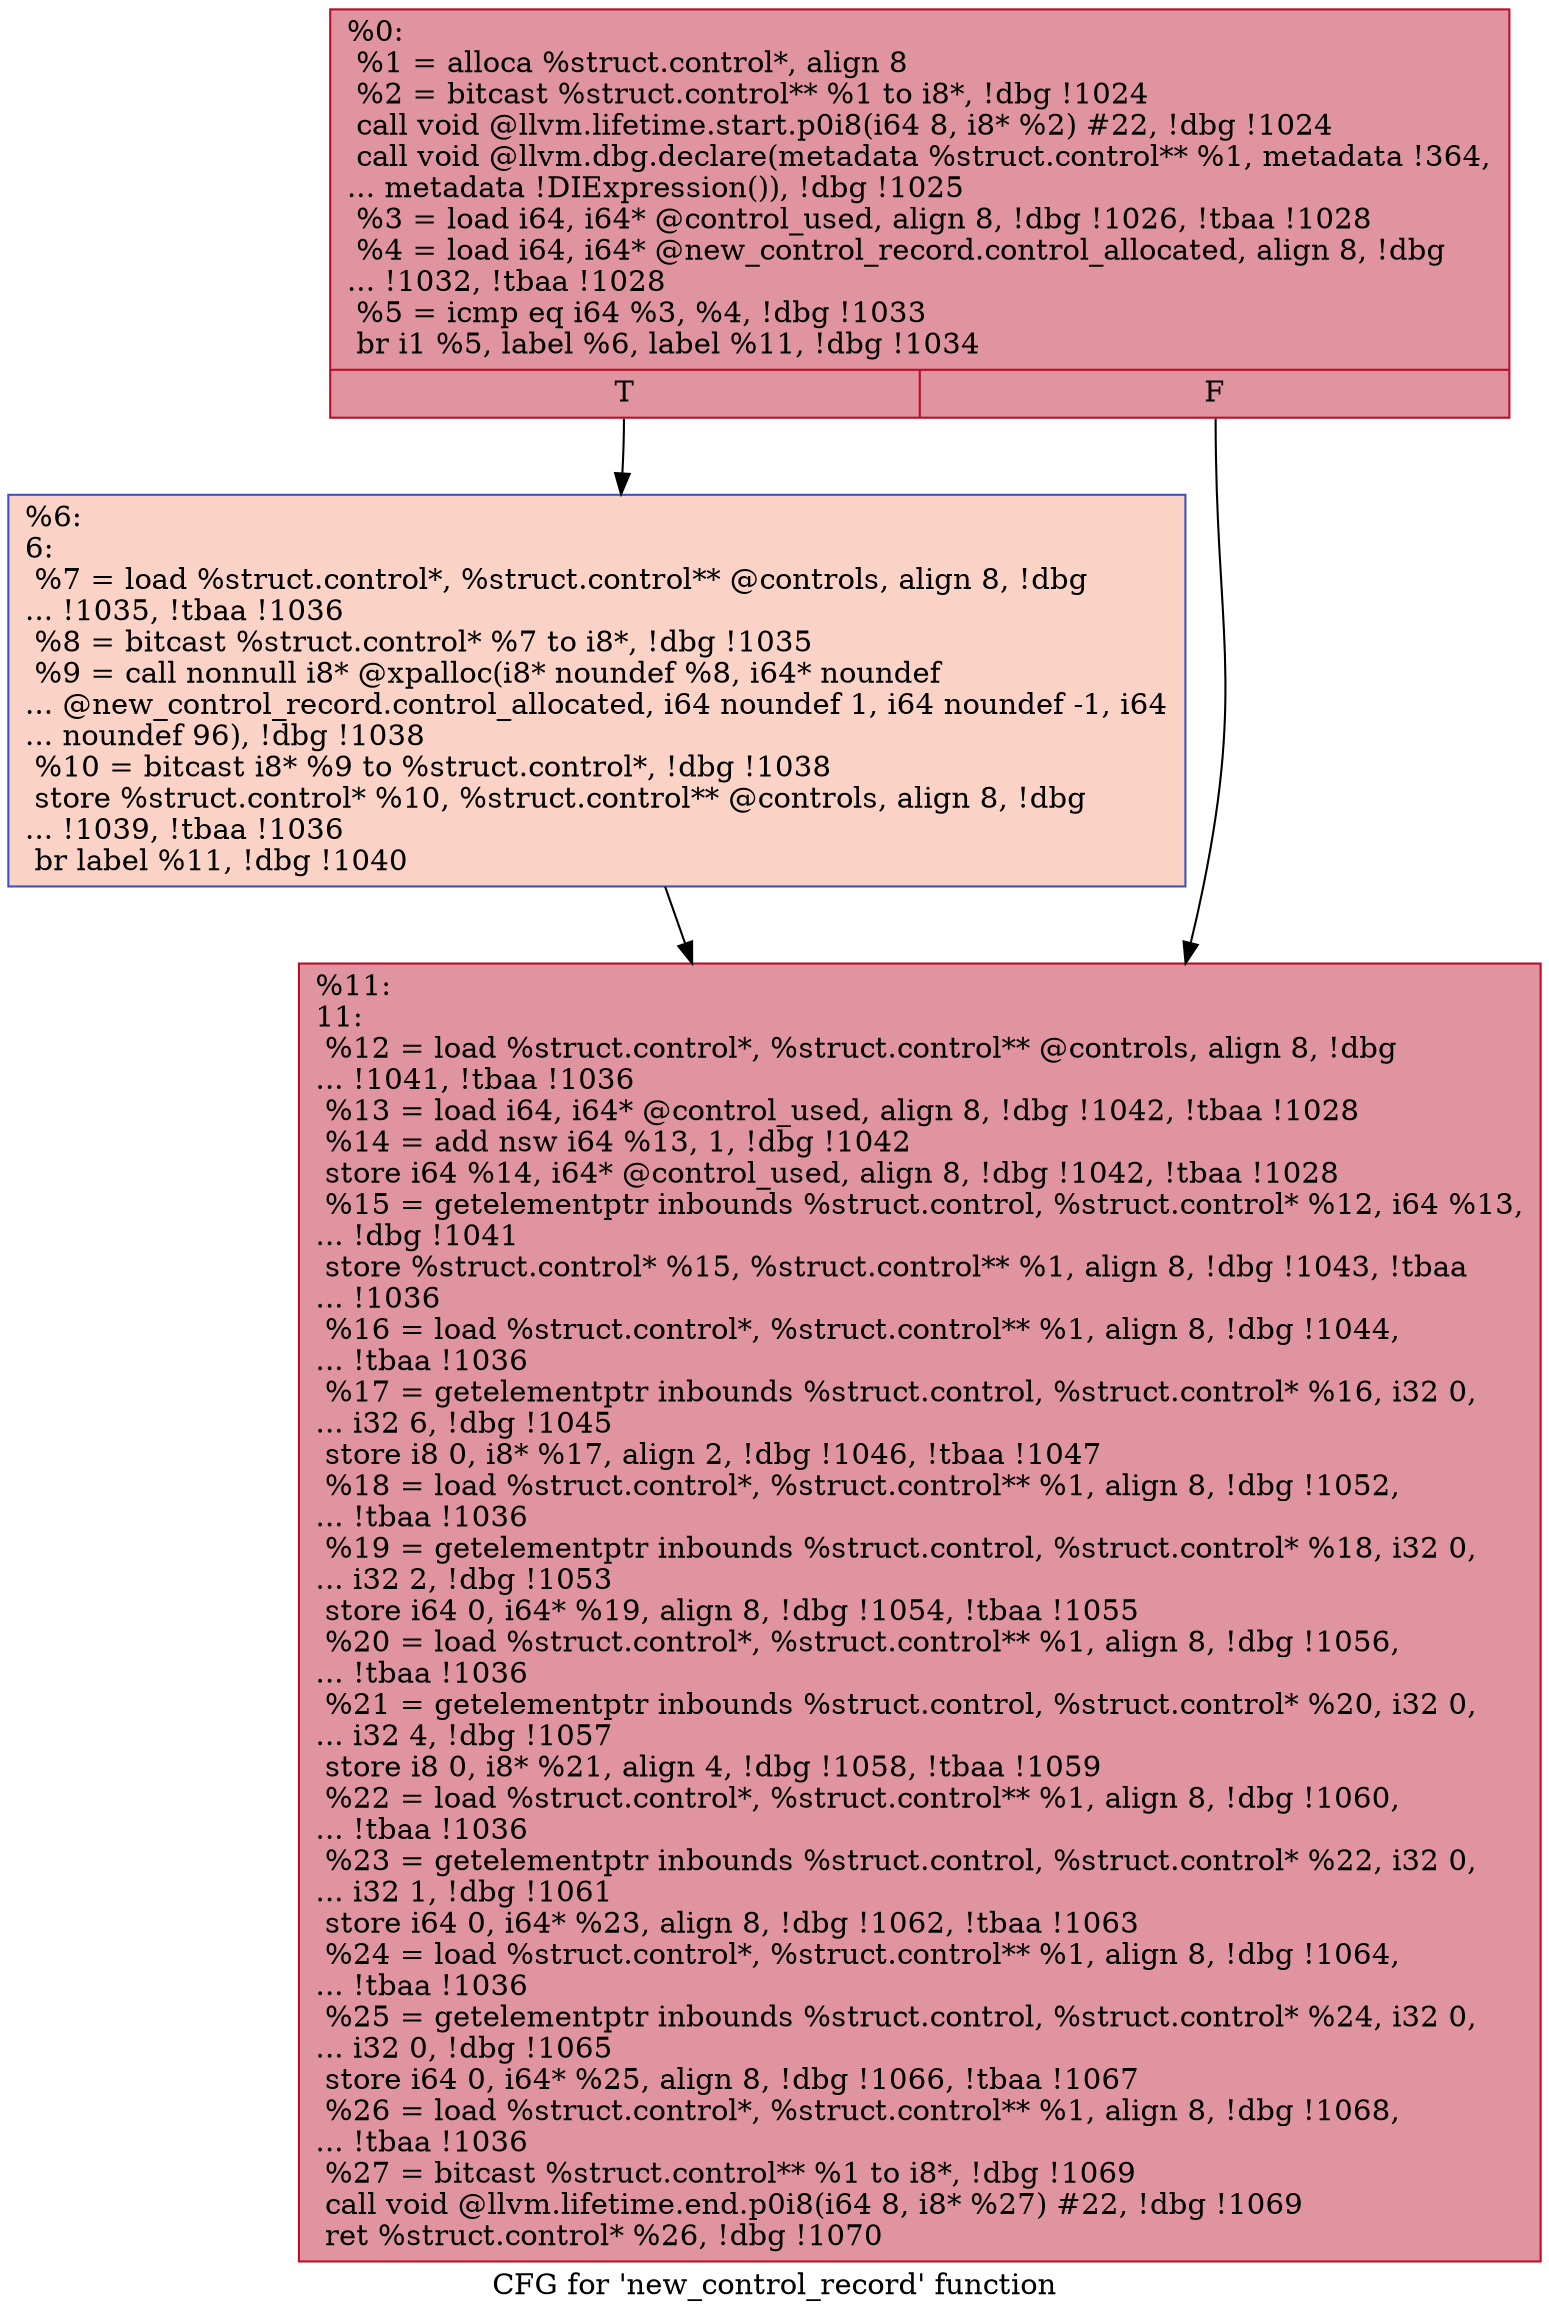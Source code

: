digraph "CFG for 'new_control_record' function" {
	label="CFG for 'new_control_record' function";

	Node0x23c1ae0 [shape=record,color="#b70d28ff", style=filled, fillcolor="#b70d2870",label="{%0:\l  %1 = alloca %struct.control*, align 8\l  %2 = bitcast %struct.control** %1 to i8*, !dbg !1024\l  call void @llvm.lifetime.start.p0i8(i64 8, i8* %2) #22, !dbg !1024\l  call void @llvm.dbg.declare(metadata %struct.control** %1, metadata !364,\l... metadata !DIExpression()), !dbg !1025\l  %3 = load i64, i64* @control_used, align 8, !dbg !1026, !tbaa !1028\l  %4 = load i64, i64* @new_control_record.control_allocated, align 8, !dbg\l... !1032, !tbaa !1028\l  %5 = icmp eq i64 %3, %4, !dbg !1033\l  br i1 %5, label %6, label %11, !dbg !1034\l|{<s0>T|<s1>F}}"];
	Node0x23c1ae0:s0 -> Node0x23c1b70;
	Node0x23c1ae0:s1 -> Node0x23c1bc0;
	Node0x23c1b70 [shape=record,color="#3d50c3ff", style=filled, fillcolor="#f59c7d70",label="{%6:\l6:                                                \l  %7 = load %struct.control*, %struct.control** @controls, align 8, !dbg\l... !1035, !tbaa !1036\l  %8 = bitcast %struct.control* %7 to i8*, !dbg !1035\l  %9 = call nonnull i8* @xpalloc(i8* noundef %8, i64* noundef\l... @new_control_record.control_allocated, i64 noundef 1, i64 noundef -1, i64\l... noundef 96), !dbg !1038\l  %10 = bitcast i8* %9 to %struct.control*, !dbg !1038\l  store %struct.control* %10, %struct.control** @controls, align 8, !dbg\l... !1039, !tbaa !1036\l  br label %11, !dbg !1040\l}"];
	Node0x23c1b70 -> Node0x23c1bc0;
	Node0x23c1bc0 [shape=record,color="#b70d28ff", style=filled, fillcolor="#b70d2870",label="{%11:\l11:                                               \l  %12 = load %struct.control*, %struct.control** @controls, align 8, !dbg\l... !1041, !tbaa !1036\l  %13 = load i64, i64* @control_used, align 8, !dbg !1042, !tbaa !1028\l  %14 = add nsw i64 %13, 1, !dbg !1042\l  store i64 %14, i64* @control_used, align 8, !dbg !1042, !tbaa !1028\l  %15 = getelementptr inbounds %struct.control, %struct.control* %12, i64 %13,\l... !dbg !1041\l  store %struct.control* %15, %struct.control** %1, align 8, !dbg !1043, !tbaa\l... !1036\l  %16 = load %struct.control*, %struct.control** %1, align 8, !dbg !1044,\l... !tbaa !1036\l  %17 = getelementptr inbounds %struct.control, %struct.control* %16, i32 0,\l... i32 6, !dbg !1045\l  store i8 0, i8* %17, align 2, !dbg !1046, !tbaa !1047\l  %18 = load %struct.control*, %struct.control** %1, align 8, !dbg !1052,\l... !tbaa !1036\l  %19 = getelementptr inbounds %struct.control, %struct.control* %18, i32 0,\l... i32 2, !dbg !1053\l  store i64 0, i64* %19, align 8, !dbg !1054, !tbaa !1055\l  %20 = load %struct.control*, %struct.control** %1, align 8, !dbg !1056,\l... !tbaa !1036\l  %21 = getelementptr inbounds %struct.control, %struct.control* %20, i32 0,\l... i32 4, !dbg !1057\l  store i8 0, i8* %21, align 4, !dbg !1058, !tbaa !1059\l  %22 = load %struct.control*, %struct.control** %1, align 8, !dbg !1060,\l... !tbaa !1036\l  %23 = getelementptr inbounds %struct.control, %struct.control* %22, i32 0,\l... i32 1, !dbg !1061\l  store i64 0, i64* %23, align 8, !dbg !1062, !tbaa !1063\l  %24 = load %struct.control*, %struct.control** %1, align 8, !dbg !1064,\l... !tbaa !1036\l  %25 = getelementptr inbounds %struct.control, %struct.control* %24, i32 0,\l... i32 0, !dbg !1065\l  store i64 0, i64* %25, align 8, !dbg !1066, !tbaa !1067\l  %26 = load %struct.control*, %struct.control** %1, align 8, !dbg !1068,\l... !tbaa !1036\l  %27 = bitcast %struct.control** %1 to i8*, !dbg !1069\l  call void @llvm.lifetime.end.p0i8(i64 8, i8* %27) #22, !dbg !1069\l  ret %struct.control* %26, !dbg !1070\l}"];
}
